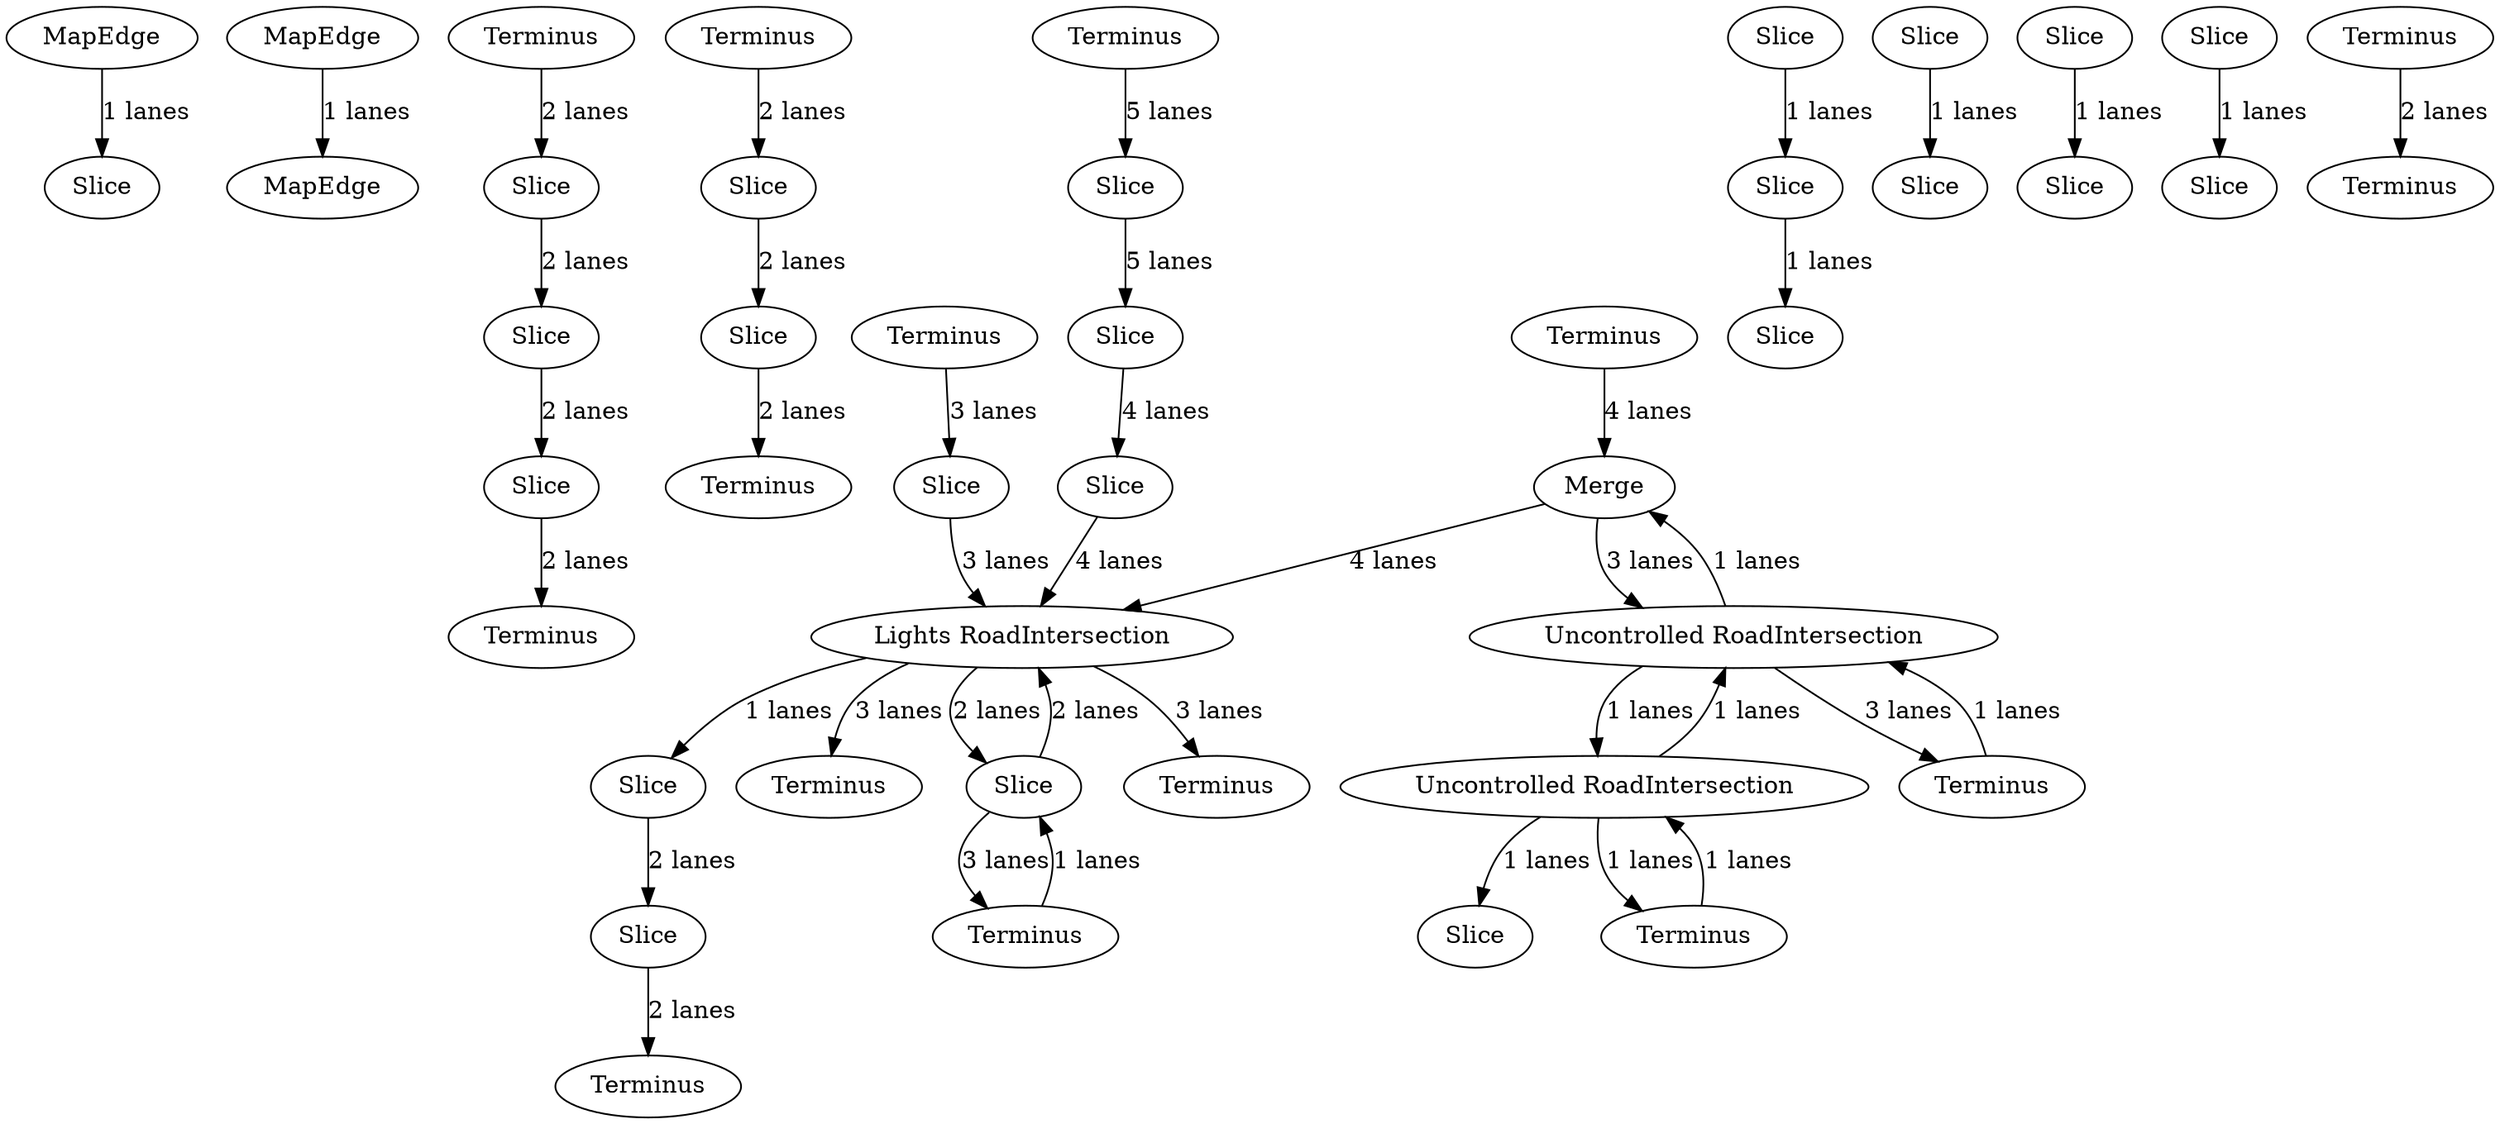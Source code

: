 digraph {
    0 [ label = "MapEdge" ]
    1 [ label = "MapEdge" ]
    2 [ label = "Terminus" ]
    3 [ label = "Terminus" ]
    4 [ label = "Terminus" ]
    5 [ label = "Terminus" ]
    6 [ label = "Slice" ]
    7 [ label = "Slice" ]
    8 [ label = "Slice" ]
    9 [ label = "Slice" ]
    10 [ label = "Slice" ]
    11 [ label = "Slice" ]
    12 [ label = "Slice" ]
    13 [ label = "Slice" ]
    14 [ label = "Slice" ]
    15 [ label = "Slice" ]
    16 [ label = "Slice" ]
    17 [ label = "Slice" ]
    18 [ label = "Slice" ]
    19 [ label = "Slice" ]
    20 [ label = "Slice" ]
    21 [ label = "Slice" ]
    22 [ label = "Terminus" ]
    23 [ label = "Slice" ]
    24 [ label = "Slice" ]
    25 [ label = "Merge" ]
    26 [ label = "Lights RoadIntersection" ]
    27 [ label = "MapEdge" ]
    28 [ label = "Slice" ]
    29 [ label = "Slice" ]
    30 [ label = "Slice" ]
    31 [ label = "Slice" ]
    32 [ label = "Terminus" ]
    33 [ label = "Terminus" ]
    34 [ label = "Uncontrolled RoadIntersection" ]
    35 [ label = "Terminus" ]
    36 [ label = "Slice" ]
    37 [ label = "Uncontrolled RoadIntersection" ]
    38 [ label = "Terminus" ]
    39 [ label = "Terminus" ]
    40 [ label = "Terminus" ]
    41 [ label = "Terminus" ]
    42 [ label = "Terminus" ]
    43 [ label = "Terminus" ]
    44 [ label = "Terminus" ]
    4 -> 11 [ label = "3 lanes" ]
    6 -> 8 [ label = "2 lanes" ]
    26 -> 22 [ label = "3 lanes" ]
    34 -> 37 [ label = "1 lanes" ]
    37 -> 34 [ label = "1 lanes" ]
    37 -> 43 [ label = "1 lanes" ]
    43 -> 37 [ label = "1 lanes" ]
    25 -> 34 [ label = "3 lanes" ]
    34 -> 25 [ label = "1 lanes" ]
    34 -> 42 [ label = "3 lanes" ]
    42 -> 34 [ label = "1 lanes" ]
    3 -> 9 [ label = "2 lanes" ]
    31 -> 44 [ label = "3 lanes" ]
    44 -> 31 [ label = "1 lanes" ]
    33 -> 25 [ label = "4 lanes" ]
    25 -> 26 [ label = "4 lanes" ]
    26 -> 32 [ label = "3 lanes" ]
    27 -> 1 [ label = "1 lanes" ]
    7 -> 2 [ label = "2 lanes" ]
    31 -> 26 [ label = "2 lanes" ]
    10 -> 7 [ label = "2 lanes" ]
    19 -> 20 [ label = "4 lanes" ]
    5 -> 17 [ label = "5 lanes" ]
    37 -> 36 [ label = "1 lanes" ]
    17 -> 19 [ label = "5 lanes" ]
    26 -> 6 [ label = "1 lanes" ]
    35 -> 38 [ label = "2 lanes" ]
    11 -> 26 [ label = "3 lanes" ]
    8 -> 39 [ label = "2 lanes" ]
    0 -> 23 [ label = "1 lanes" ]
    24 -> 30 [ label = "1 lanes" ]
    21 -> 14 [ label = "1 lanes" ]
    41 -> 12 [ label = "2 lanes" ]
    12 -> 10 [ label = "2 lanes" ]
    16 -> 40 [ label = "2 lanes" ]
    9 -> 16 [ label = "2 lanes" ]
    26 -> 31 [ label = "2 lanes" ]
    28 -> 29 [ label = "1 lanes" ]
    18 -> 13 [ label = "1 lanes" ]
    15 -> 18 [ label = "1 lanes" ]
    20 -> 26 [ label = "4 lanes" ]
}
